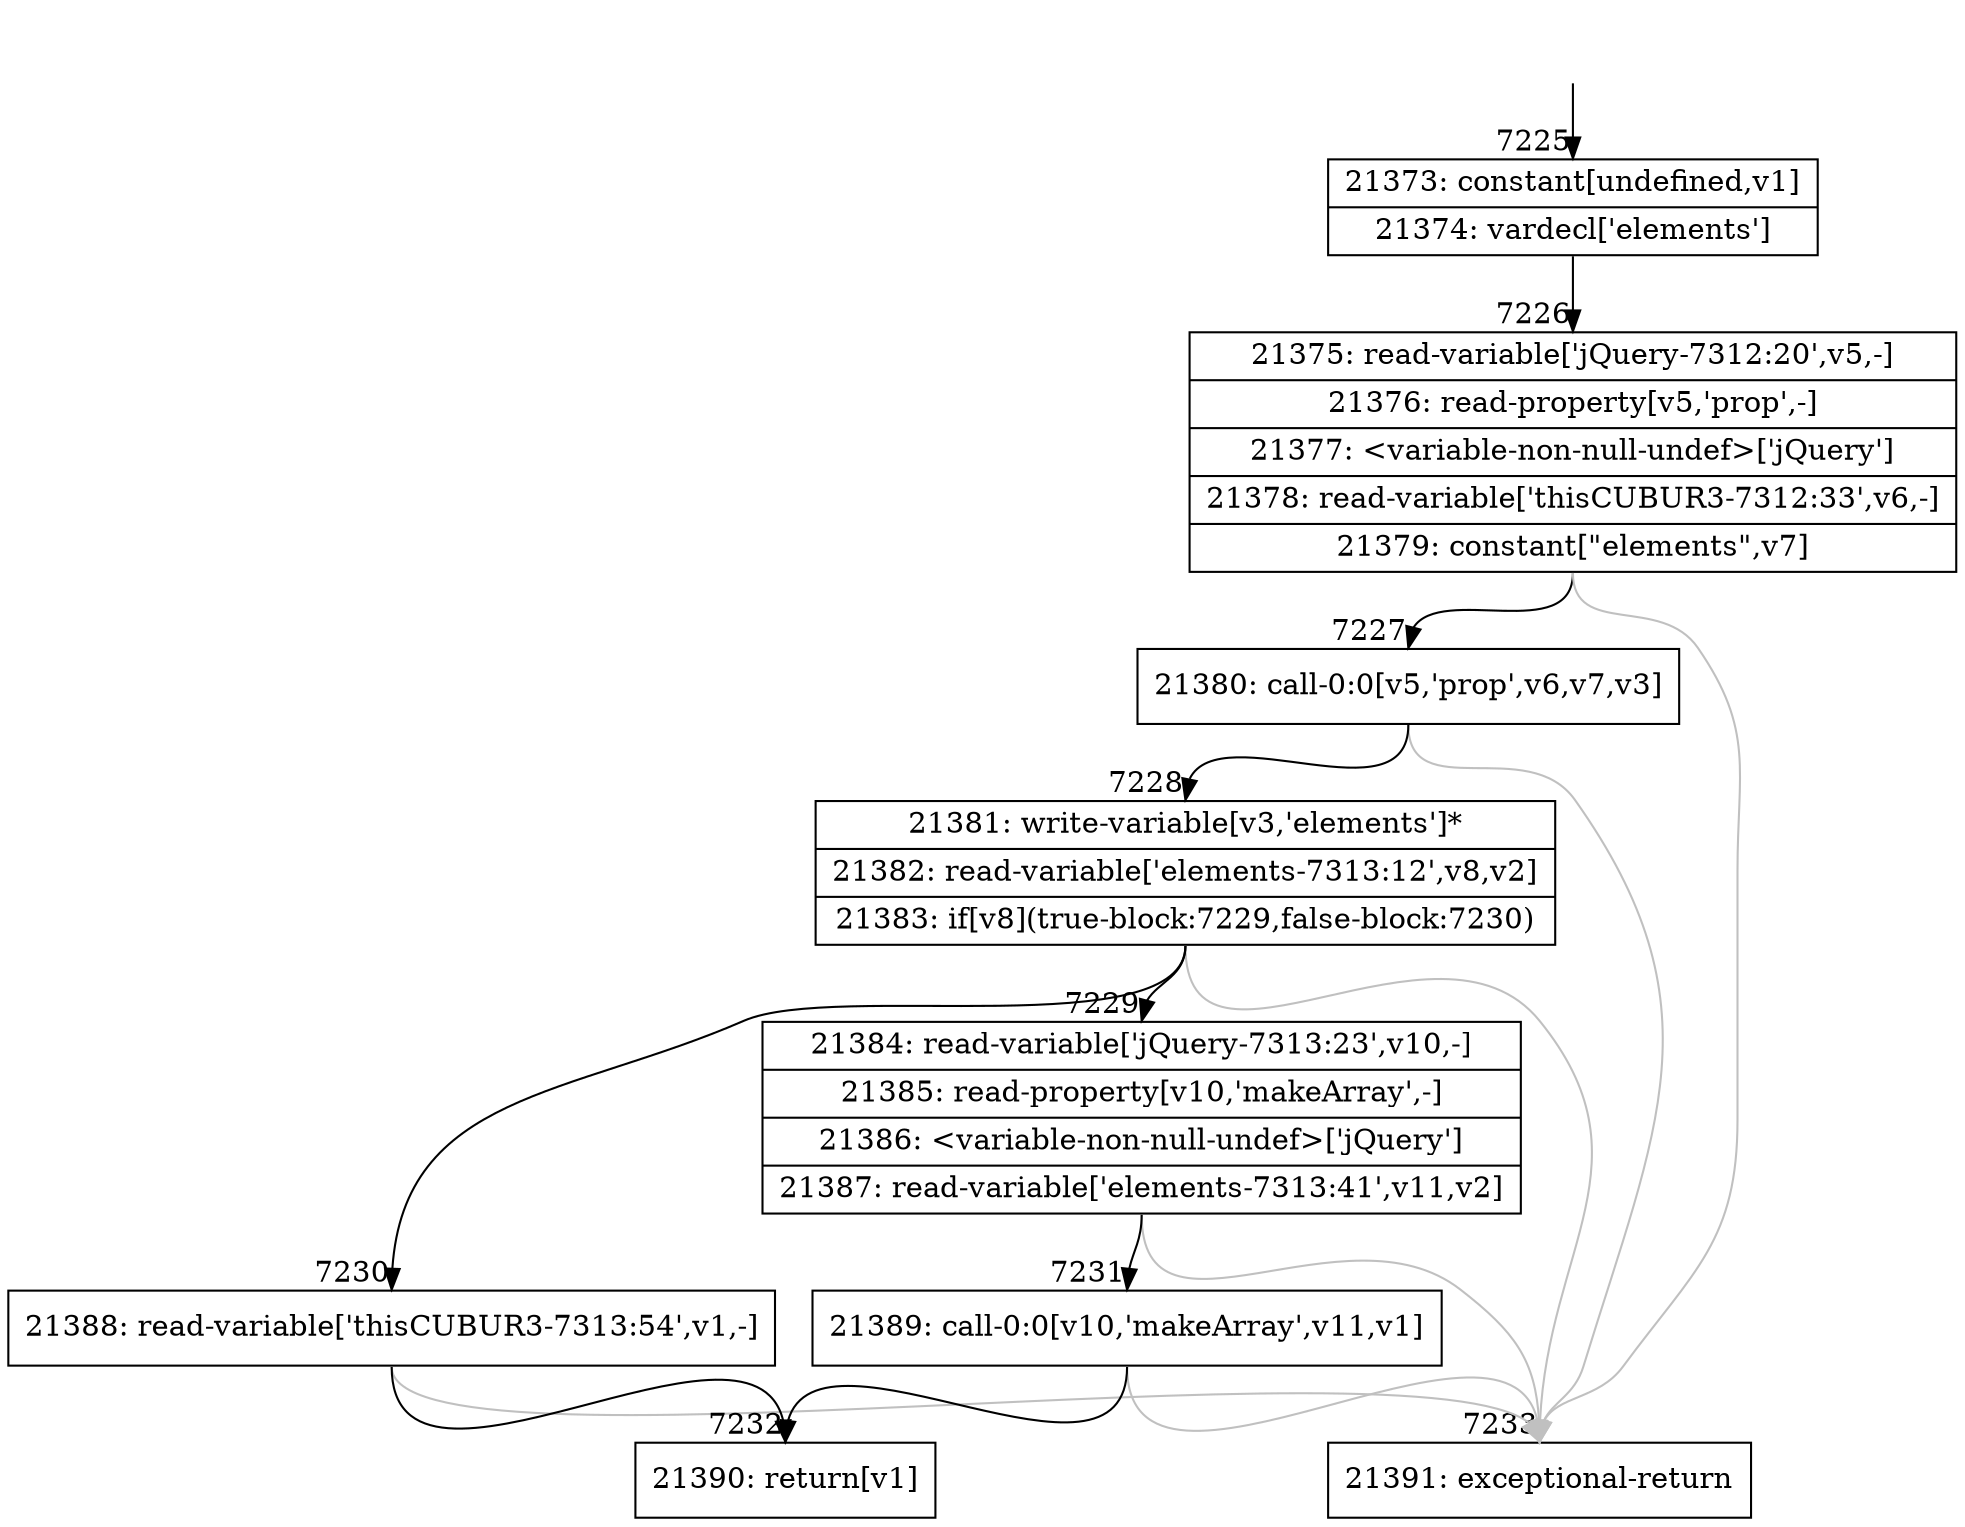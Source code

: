digraph {
rankdir="TD"
BB_entry455[shape=none,label=""];
BB_entry455 -> BB7225 [tailport=s, headport=n, headlabel="    7225"]
BB7225 [shape=record label="{21373: constant[undefined,v1]|21374: vardecl['elements']}" ] 
BB7225 -> BB7226 [tailport=s, headport=n, headlabel="      7226"]
BB7226 [shape=record label="{21375: read-variable['jQuery-7312:20',v5,-]|21376: read-property[v5,'prop',-]|21377: \<variable-non-null-undef\>['jQuery']|21378: read-variable['thisCUBUR3-7312:33',v6,-]|21379: constant[\"elements\",v7]}" ] 
BB7226 -> BB7227 [tailport=s, headport=n, headlabel="      7227"]
BB7226 -> BB7233 [tailport=s, headport=n, color=gray, headlabel="      7233"]
BB7227 [shape=record label="{21380: call-0:0[v5,'prop',v6,v7,v3]}" ] 
BB7227 -> BB7228 [tailport=s, headport=n, headlabel="      7228"]
BB7227 -> BB7233 [tailport=s, headport=n, color=gray]
BB7228 [shape=record label="{21381: write-variable[v3,'elements']*|21382: read-variable['elements-7313:12',v8,v2]|21383: if[v8](true-block:7229,false-block:7230)}" ] 
BB7228 -> BB7229 [tailport=s, headport=n, headlabel="      7229"]
BB7228 -> BB7230 [tailport=s, headport=n, headlabel="      7230"]
BB7228 -> BB7233 [tailport=s, headport=n, color=gray]
BB7229 [shape=record label="{21384: read-variable['jQuery-7313:23',v10,-]|21385: read-property[v10,'makeArray',-]|21386: \<variable-non-null-undef\>['jQuery']|21387: read-variable['elements-7313:41',v11,v2]}" ] 
BB7229 -> BB7231 [tailport=s, headport=n, headlabel="      7231"]
BB7229 -> BB7233 [tailport=s, headport=n, color=gray]
BB7230 [shape=record label="{21388: read-variable['thisCUBUR3-7313:54',v1,-]}" ] 
BB7230 -> BB7232 [tailport=s, headport=n, headlabel="      7232"]
BB7230 -> BB7233 [tailport=s, headport=n, color=gray]
BB7231 [shape=record label="{21389: call-0:0[v10,'makeArray',v11,v1]}" ] 
BB7231 -> BB7232 [tailport=s, headport=n]
BB7231 -> BB7233 [tailport=s, headport=n, color=gray]
BB7232 [shape=record label="{21390: return[v1]}" ] 
BB7233 [shape=record label="{21391: exceptional-return}" ] 
}
